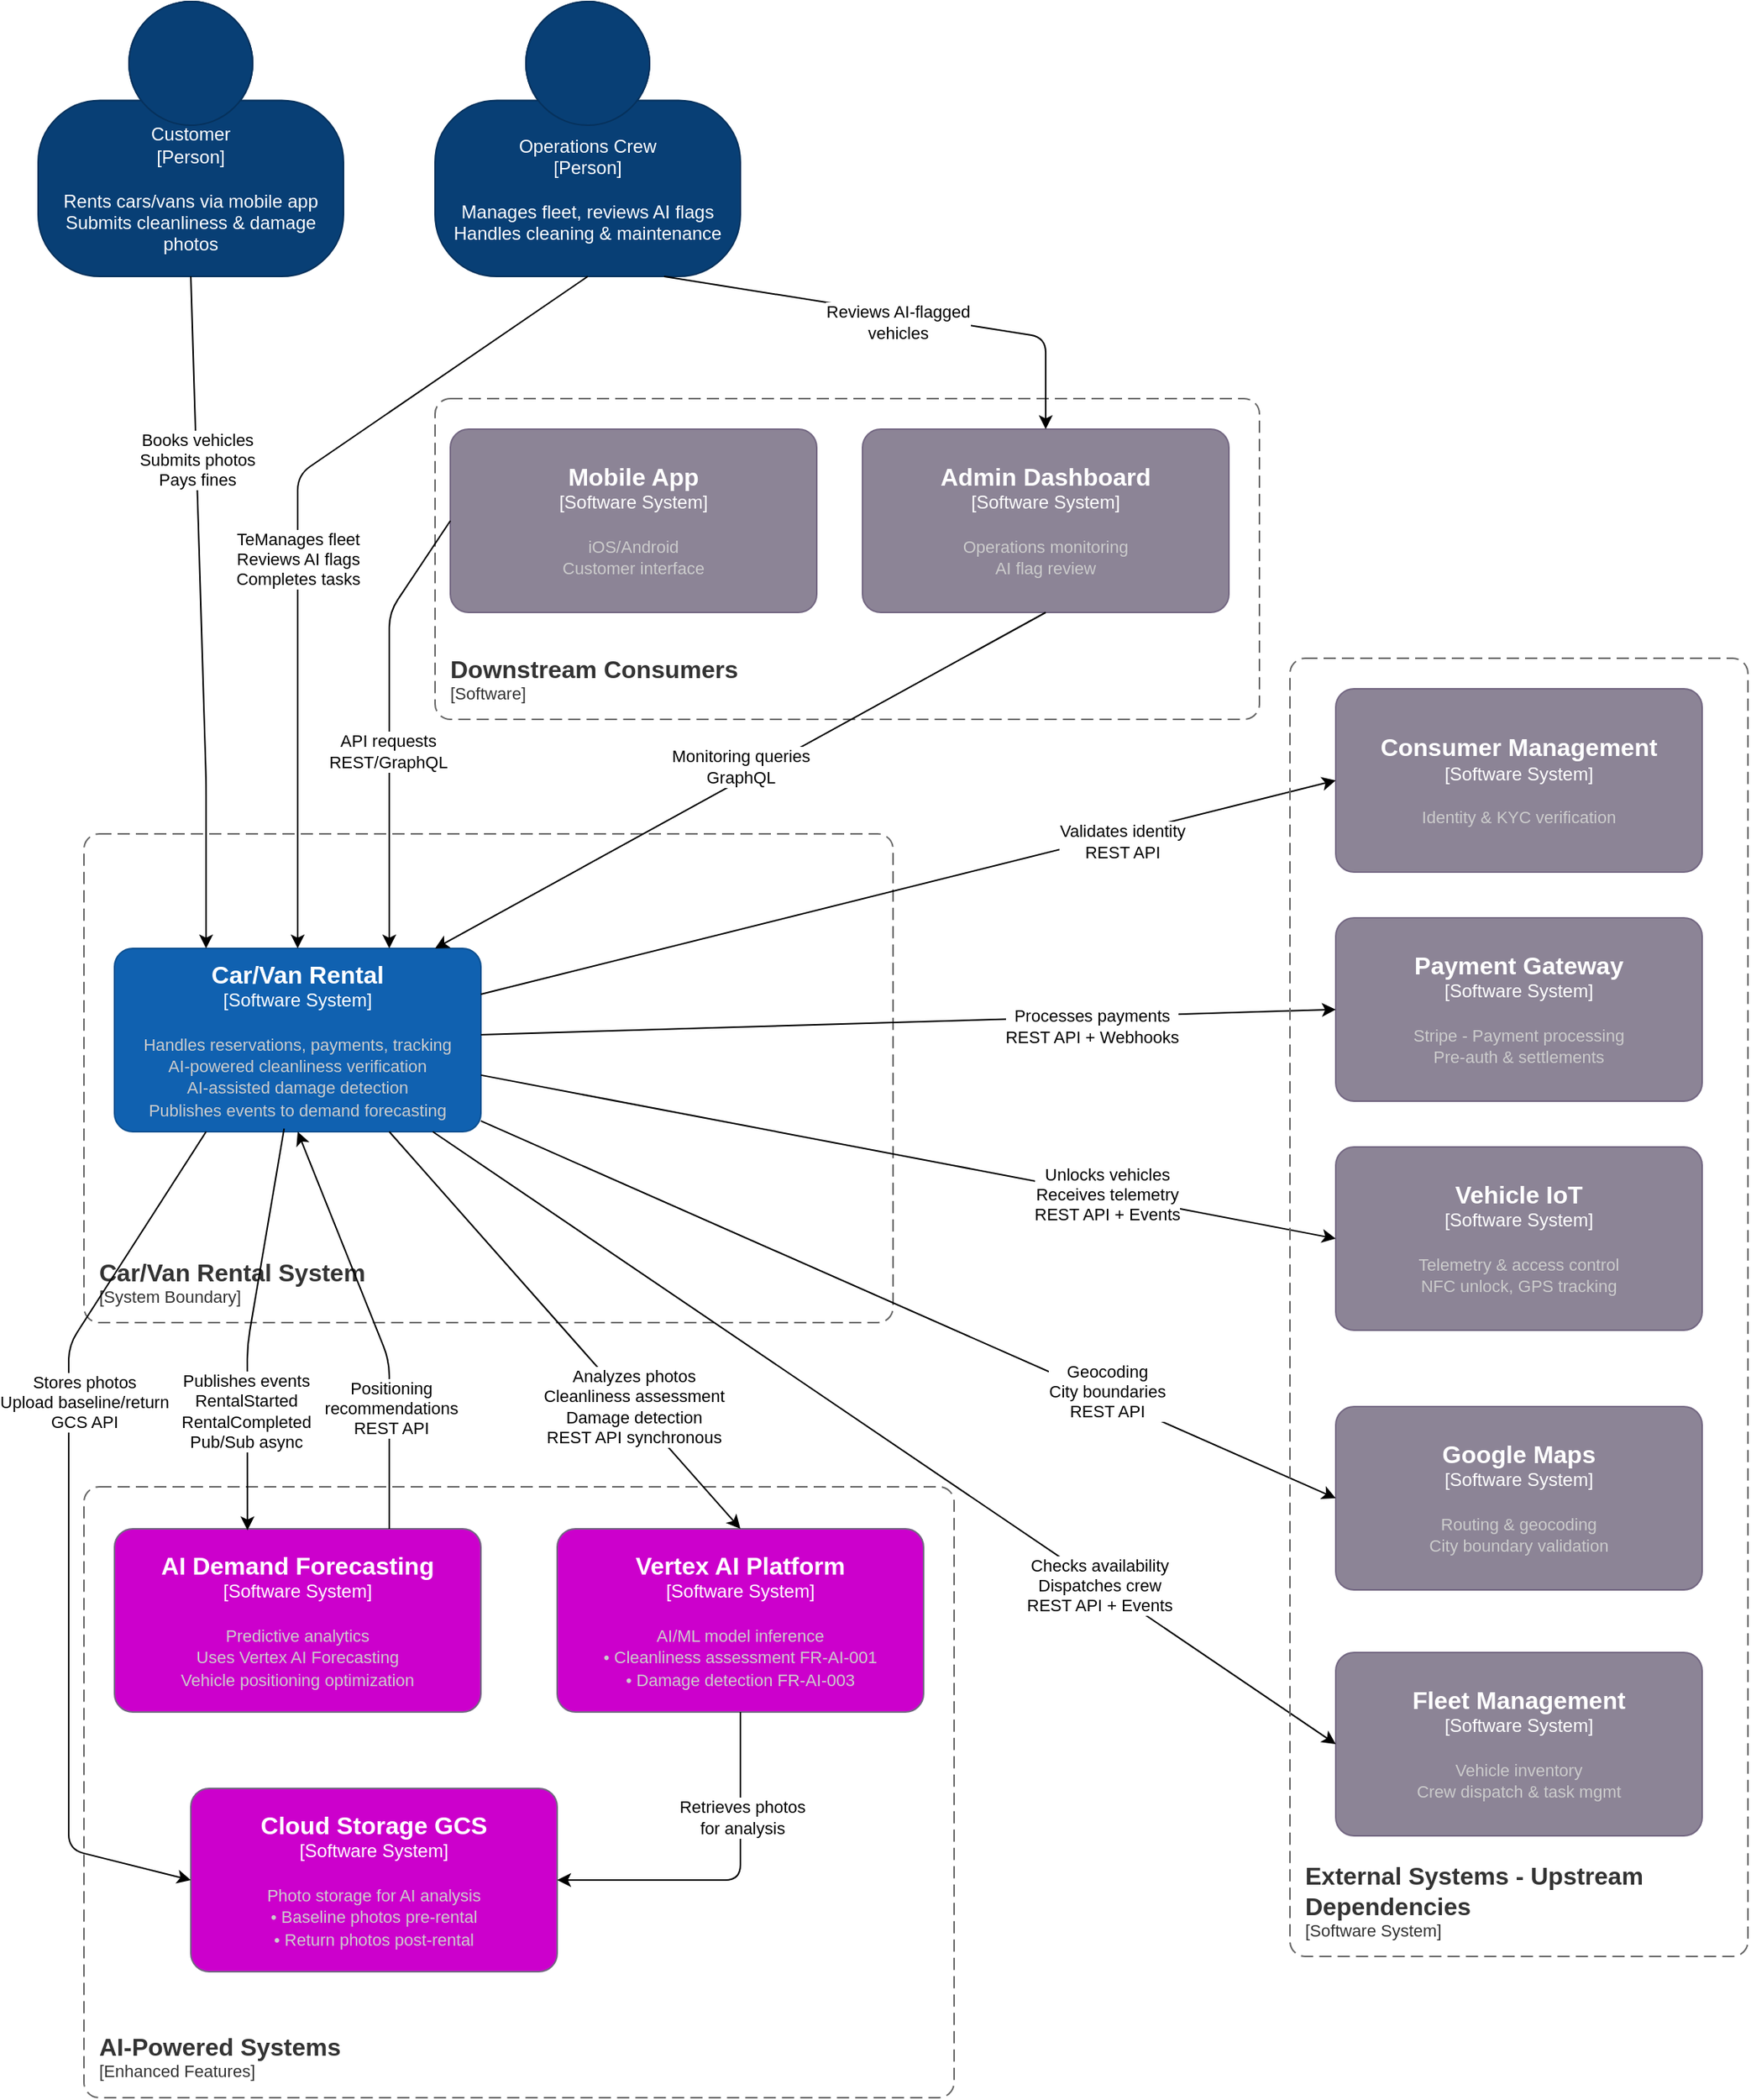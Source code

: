 <mxfile pages="4">
    <diagram id="zNMGI6wU0Mi8Qe2H5Q59" name="C4 Context">
        <mxGraphModel dx="3587" dy="1448" grid="1" gridSize="10" guides="1" tooltips="1" connect="1" arrows="1" fold="1" page="1" pageScale="1" pageWidth="1169" pageHeight="827" background="none" math="0" shadow="0">
            <root>
                <mxCell id="0"/>
                <mxCell id="1" parent="0"/>
                <object placeholders="1" c4Name="Customer" c4Type="Person" c4Description="Rents cars/vans via mobile app&lt;br/&gt;Submits cleanliness &amp; damage photos" label="%c4Name%&#xa;[%c4Type%]&#xa;&#xa;%c4Description%" id="2">
                    <mxCell style="html=1;dashed=0;whiteSpace=wrap;fillColor=#083F75;strokeColor=#06315C;shape=mxgraph.c4.person2;align=center;metaEdit=1;points=[[0.5,0,0],[1,0.5,0],[1,0.75,0],[0.75,1,0],[0.5,1,0],[0.25,1,0],[0,0.75,0],[0,0.5,0]];resizable=0;fontColor=#FFFFFF;" parent="1" vertex="1">
                        <mxGeometry x="30" y="20" width="200" height="180" as="geometry"/>
                    </mxCell>
                </object>
                <object placeholders="1" c4Name="Operations Crew" c4Type="Person" c4Description="Manages fleet, reviews AI flags&lt;br/&gt;Handles cleaning &amp; maintenance" label="%c4Name%&#xa;[%c4Type%]&#xa;&#xa;%c4Description%" id="4">
                    <mxCell style="html=1;dashed=0;whiteSpace=wrap;fillColor=#083F75;strokeColor=#06315C;shape=mxgraph.c4.person2;align=center;metaEdit=1;points=[[0.5,0,0],[1,0.5,0],[1,0.75,0],[0.75,1,0],[0.5,1,0],[0.25,1,0],[0,0.75,0],[0,0.5,0]];resizable=0;fontColor=#FFFFFF;" parent="1" vertex="1">
                        <mxGeometry x="290" y="20" width="200" height="180" as="geometry"/>
                    </mxCell>
                </object>
                <object placeholders="1" c4Name="Consumer Management" c4Type="Software System" c4Description="Identity &amp; KYC verification" label="&lt;font style=&quot;font-size: 16px&quot;&gt;&lt;b&gt;%c4Name%&lt;/b&gt;&lt;/font&gt;&lt;div&gt;[%c4Type%]&lt;/div&gt;&lt;br&gt;&lt;div&gt;&lt;font style=&quot;font-size: 11px&quot;&gt;&lt;font color=&quot;#cccccc&quot;&gt;%c4Description%&lt;/font&gt;&lt;/div&gt;" id="5">
                    <mxCell style="rounded=1;whiteSpace=wrap;html=1;labelBackgroundColor=none;fillColor=#8C8496;fontColor=#ffffff;align=center;arcSize=10;strokeColor=#736782;metaEdit=1;resizable=0;points=[[0.25,0,0],[0.5,0,0],[0.75,0,0],[1,0.25,0],[1,0.5,0],[1,0.75,0],[0.75,1,0],[0.5,1,0],[0.25,1,0],[0,0.75,0],[0,0.5,0],[0,0.25,0]];" parent="1" vertex="1">
                        <mxGeometry x="880" y="470" width="240" height="120" as="geometry"/>
                    </mxCell>
                </object>
                <object placeholders="1" c4Name="Payment Gateway" c4Type="Software System" c4Description="Stripe - Payment processing&lt;br/&gt;Pre-auth &amp; settlements" label="&lt;font style=&quot;font-size: 16px&quot;&gt;&lt;b&gt;%c4Name%&lt;/b&gt;&lt;/font&gt;&lt;div&gt;[%c4Type%]&lt;/div&gt;&lt;br&gt;&lt;div&gt;&lt;font style=&quot;font-size: 11px&quot;&gt;&lt;font color=&quot;#cccccc&quot;&gt;%c4Description%&lt;/font&gt;&lt;/div&gt;" id="6">
                    <mxCell style="rounded=1;whiteSpace=wrap;html=1;labelBackgroundColor=none;fillColor=#8C8496;fontColor=#ffffff;align=center;arcSize=10;strokeColor=#736782;metaEdit=1;resizable=0;points=[[0.25,0,0],[0.5,0,0],[0.75,0,0],[1,0.25,0],[1,0.5,0],[1,0.75,0],[0.75,1,0],[0.5,1,0],[0.25,1,0],[0,0.75,0],[0,0.5,0],[0,0.25,0]];" parent="1" vertex="1">
                        <mxGeometry x="880" y="620" width="240" height="120" as="geometry"/>
                    </mxCell>
                </object>
                <object placeholders="1" c4Name="Fleet Management" c4Type="Software System" c4Description="Vehicle inventory&lt;br/&gt;Crew dispatch &amp; task mgmt" label="&lt;font style=&quot;font-size: 16px&quot;&gt;&lt;b&gt;%c4Name%&lt;/b&gt;&lt;/font&gt;&lt;div&gt;[%c4Type%]&lt;/div&gt;&lt;br&gt;&lt;div&gt;&lt;font style=&quot;font-size: 11px&quot;&gt;&lt;font color=&quot;#cccccc&quot;&gt;%c4Description%&lt;/font&gt;&lt;/div&gt;" id="7">
                    <mxCell style="rounded=1;whiteSpace=wrap;html=1;labelBackgroundColor=none;fillColor=#8C8496;fontColor=#ffffff;align=center;arcSize=10;strokeColor=#736782;metaEdit=1;resizable=0;points=[[0.25,0,0],[0.5,0,0],[0.75,0,0],[1,0.25,0],[1,0.5,0],[1,0.75,0],[0.75,1,0],[0.5,1,0],[0.25,1,0],[0,0.75,0],[0,0.5,0],[0,0.25,0]];" parent="1" vertex="1">
                        <mxGeometry x="880" y="1101" width="240" height="120" as="geometry"/>
                    </mxCell>
                </object>
                <object placeholders="1" c4Name="Car/Van Rental System" c4Type="SystemScopeBoundary" c4Application="System Boundary" label="&lt;font style=&quot;font-size: 16px&quot;&gt;&lt;b&gt;&lt;div style=&quot;text-align: left&quot;&gt;%c4Name%&lt;/div&gt;&lt;/b&gt;&lt;/font&gt;&lt;div style=&quot;text-align: left&quot;&gt;[%c4Application%]&lt;/div&gt;" id="9">
                    <mxCell style="rounded=1;fontSize=11;whiteSpace=wrap;html=1;dashed=1;arcSize=20;fillColor=none;strokeColor=#666666;fontColor=#333333;labelBackgroundColor=none;align=left;verticalAlign=bottom;labelBorderColor=none;spacingTop=0;spacing=10;dashPattern=8 4;metaEdit=1;rotatable=0;perimeter=rectanglePerimeter;noLabel=0;labelPadding=0;allowArrows=0;connectable=0;expand=0;recursiveResize=0;editable=1;pointerEvents=0;absoluteArcSize=1;points=[[0.25,0,0],[0.5,0,0],[0.75,0,0],[1,0.25,0],[1,0.5,0],[1,0.75,0],[0.75,1,0],[0.5,1,0],[0.25,1,0],[0,0.75,0],[0,0.5,0],[0,0.25,0]];" parent="1" vertex="1">
                        <mxGeometry x="60" y="565" width="530" height="320" as="geometry"/>
                    </mxCell>
                </object>
                <object placeholders="1" c4Name="Car/Van Rental" c4Type="Software System" c4Description="Handles reservations, payments, tracking&lt;br/&gt;AI-powered cleanliness verification&lt;br/&gt;AI-assisted damage detection&lt;br/&gt;Publishes events to demand forecasting" label="&lt;font style=&quot;font-size: 16px&quot;&gt;&lt;b&gt;%c4Name%&lt;/b&gt;&lt;/font&gt;&lt;div&gt;[%c4Type%]&lt;/div&gt;&lt;br&gt;&lt;div&gt;&lt;font style=&quot;font-size: 11px&quot;&gt;&lt;font color=&quot;#cccccc&quot;&gt;%c4Description%&lt;/font&gt;&lt;/div&gt;" id="8">
                    <mxCell style="rounded=1;whiteSpace=wrap;html=1;labelBackgroundColor=none;fillColor=#1061B0;fontColor=#ffffff;align=center;arcSize=10;strokeColor=#0D5091;metaEdit=1;resizable=0;points=[[0.25,0,0],[0.5,0,0],[0.75,0,0],[1,0.25,0],[1,0.5,0],[1,0.75,0],[0.75,1,0],[0.5,1,0],[0.25,1,0],[0,0.75,0],[0,0.5,0],[0,0.25,0]];" parent="1" vertex="1">
                        <mxGeometry x="80" y="640" width="240" height="120" as="geometry"/>
                    </mxCell>
                </object>
                <object placeholders="1" c4Name="Vehicle IoT" c4Type="Software System" c4Description="Telemetry &amp; access control&lt;br/&gt;NFC unlock, GPS tracking" label="&lt;font style=&quot;font-size: 16px&quot;&gt;&lt;b&gt;%c4Name%&lt;/b&gt;&lt;/font&gt;&lt;div&gt;[%c4Type%]&lt;/div&gt;&lt;br&gt;&lt;div&gt;&lt;font style=&quot;font-size: 11px&quot;&gt;&lt;font color=&quot;#cccccc&quot;&gt;%c4Description%&lt;/font&gt;&lt;/div&gt;" id="12">
                    <mxCell style="rounded=1;whiteSpace=wrap;html=1;labelBackgroundColor=none;fillColor=#8C8496;fontColor=#ffffff;align=center;arcSize=10;strokeColor=#736782;metaEdit=1;resizable=0;points=[[0.25,0,0],[0.5,0,0],[0.75,0,0],[1,0.25,0],[1,0.5,0],[1,0.75,0],[0.75,1,0],[0.5,1,0],[0.25,1,0],[0,0.75,0],[0,0.5,0],[0,0.25,0]];" parent="1" vertex="1">
                        <mxGeometry x="880" y="770" width="240" height="120" as="geometry"/>
                    </mxCell>
                </object>
                <object placeholders="1" c4Name="Google Maps" c4Type="Software System" c4Description="Routing &amp; geocoding&lt;br/&gt;City boundary validation" label="&lt;font style=&quot;font-size: 16px&quot;&gt;&lt;b&gt;%c4Name%&lt;/b&gt;&lt;/font&gt;&lt;div&gt;[%c4Type%]&lt;/div&gt;&lt;br&gt;&lt;div&gt;&lt;font style=&quot;font-size: 11px&quot;&gt;&lt;font color=&quot;#cccccc&quot;&gt;%c4Description%&lt;/font&gt;&lt;/div&gt;" id="14">
                    <mxCell style="rounded=1;whiteSpace=wrap;html=1;labelBackgroundColor=none;fillColor=#8C8496;fontColor=#ffffff;align=center;arcSize=10;strokeColor=#736782;metaEdit=1;resizable=0;points=[[0.25,0,0],[0.5,0,0],[0.75,0,0],[1,0.25,0],[1,0.5,0],[1,0.75,0],[0.75,1,0],[0.5,1,0],[0.25,1,0],[0,0.75,0],[0,0.5,0],[0,0.25,0]];" parent="1" vertex="1">
                        <mxGeometry x="880" y="940" width="240" height="120" as="geometry"/>
                    </mxCell>
                </object>
                <mxCell id="16" style="edgeStyle=none;html=1;entryX=0;entryY=0.5;entryDx=0;entryDy=0;entryPerimeter=0;" parent="1" source="8" target="14" edge="1">
                    <mxGeometry relative="1" as="geometry">
                        <mxPoint x="480" y="870" as="targetPoint"/>
                    </mxGeometry>
                </mxCell>
                <mxCell id="BP87egTA8m-meCzdhMmF-54" value="Geocoding&lt;div&gt;City boundaries&lt;div&gt;REST API&lt;/div&gt;&lt;/div&gt;" style="edgeLabel;html=1;align=center;verticalAlign=middle;resizable=0;points=[];" parent="16" vertex="1" connectable="0">
                    <mxGeometry x="0.26" relative="1" as="geometry">
                        <mxPoint x="57" y="21" as="offset"/>
                    </mxGeometry>
                </mxCell>
                <mxCell id="17" style="edgeStyle=none;html=1;entryX=0;entryY=0.5;entryDx=0;entryDy=0;entryPerimeter=0;" parent="1" source="8" target="12" edge="1">
                    <mxGeometry relative="1" as="geometry"/>
                </mxCell>
                <mxCell id="BP87egTA8m-meCzdhMmF-53" value="Unlocks vehicles&lt;div&gt;Receives telemetry&lt;div&gt;REST API + Events&lt;/div&gt;&lt;/div&gt;" style="edgeLabel;html=1;align=center;verticalAlign=middle;resizable=0;points=[];" parent="17" vertex="1" connectable="0">
                    <mxGeometry x="0.204" y="-1" relative="1" as="geometry">
                        <mxPoint x="73" y="12" as="offset"/>
                    </mxGeometry>
                </mxCell>
                <mxCell id="18" style="edgeStyle=none;html=1;entryX=0;entryY=0.5;entryDx=0;entryDy=0;entryPerimeter=0;" parent="1" source="8" target="7" edge="1">
                    <mxGeometry relative="1" as="geometry">
                        <mxPoint x="260" y="870" as="targetPoint"/>
                    </mxGeometry>
                </mxCell>
                <mxCell id="BP87egTA8m-meCzdhMmF-55" value="Checks availability&lt;div&gt;Dispatches crew&lt;div&gt;REST API + Events&lt;/div&gt;&lt;/div&gt;" style="edgeLabel;html=1;align=center;verticalAlign=middle;resizable=0;points=[];" parent="18" vertex="1" connectable="0">
                    <mxGeometry x="0.478" y="-1" relative="1" as="geometry">
                        <mxPoint as="offset"/>
                    </mxGeometry>
                </mxCell>
                <mxCell id="19" style="edgeStyle=none;html=1;entryX=0.5;entryY=0;entryDx=0;entryDy=0;entryPerimeter=0;exitX=0.5;exitY=1;exitDx=0;exitDy=0;exitPerimeter=0;" parent="1" source="4" target="8" edge="1">
                    <mxGeometry relative="1" as="geometry">
                        <Array as="points">
                            <mxPoint x="200" y="330"/>
                        </Array>
                    </mxGeometry>
                </mxCell>
                <mxCell id="26" value="TeManages fleet&lt;div&gt;Reviews AI flags&lt;div&gt;Completes tasks&lt;/div&gt;&lt;/div&gt;" style="edgeLabel;html=1;align=center;verticalAlign=middle;resizable=0;points=[];" parent="19" vertex="1" connectable="0">
                    <mxGeometry x="-0.396" y="-1" relative="1" as="geometry">
                        <mxPoint x="-55" y="94" as="offset"/>
                    </mxGeometry>
                </mxCell>
                <mxCell id="20" style="edgeStyle=none;html=1;exitX=0.5;exitY=1;exitDx=0;exitDy=0;exitPerimeter=0;entryX=0.25;entryY=0;entryDx=0;entryDy=0;entryPerimeter=0;" parent="1" source="2" target="8" edge="1">
                    <mxGeometry relative="1" as="geometry">
                        <mxPoint x="200" y="370" as="targetPoint"/>
                        <Array as="points">
                            <mxPoint x="140" y="530"/>
                        </Array>
                    </mxGeometry>
                </mxCell>
                <mxCell id="25" value="Books vehicles&lt;div&gt;Submits photos&lt;/div&gt;&lt;div&gt;Pays fines&lt;/div&gt;" style="edgeLabel;html=1;align=center;verticalAlign=middle;resizable=0;points=[];" parent="20" vertex="1" connectable="0">
                    <mxGeometry x="-0.483" relative="1" as="geometry">
                        <mxPoint y="6" as="offset"/>
                    </mxGeometry>
                </mxCell>
                <mxCell id="21" style="edgeStyle=none;html=1;entryX=0;entryY=0.5;entryDx=0;entryDy=0;entryPerimeter=0;" parent="1" source="8" target="5" edge="1">
                    <mxGeometry relative="1" as="geometry"/>
                </mxCell>
                <mxCell id="BP87egTA8m-meCzdhMmF-51" value="Validates identity&lt;div&gt;REST API&lt;/div&gt;" style="edgeLabel;html=1;align=center;verticalAlign=middle;resizable=0;points=[];" parent="21" vertex="1" connectable="0">
                    <mxGeometry x="0.312" relative="1" as="geometry">
                        <mxPoint x="53" y="-8" as="offset"/>
                    </mxGeometry>
                </mxCell>
                <object placeholders="1" c4Name="Downstream Consumers" c4Type="SystemScopeBoundary" c4Application="Software" label="&lt;font style=&quot;font-size: 16px&quot;&gt;&lt;b&gt;&lt;div style=&quot;text-align: left&quot;&gt;%c4Name%&lt;/div&gt;&lt;/b&gt;&lt;/font&gt;&lt;div style=&quot;text-align: left&quot;&gt;[%c4Application%]&lt;/div&gt;" id="27">
                    <mxCell style="rounded=1;fontSize=11;whiteSpace=wrap;html=1;dashed=1;arcSize=20;fillColor=none;strokeColor=#666666;fontColor=#333333;labelBackgroundColor=none;align=left;verticalAlign=bottom;labelBorderColor=none;spacingTop=0;spacing=10;dashPattern=8 4;metaEdit=1;rotatable=0;perimeter=rectanglePerimeter;noLabel=0;labelPadding=0;allowArrows=0;connectable=0;expand=0;recursiveResize=0;editable=1;pointerEvents=0;absoluteArcSize=1;points=[[0.25,0,0],[0.5,0,0],[0.75,0,0],[1,0.25,0],[1,0.5,0],[1,0.75,0],[0.75,1,0],[0.5,1,0],[0.25,1,0],[0,0.75,0],[0,0.5,0],[0,0.25,0]];" parent="1" vertex="1">
                        <mxGeometry x="290" y="280" width="540" height="210" as="geometry"/>
                    </mxCell>
                </object>
                <mxCell id="22" style="edgeStyle=none;html=1;entryX=0;entryY=0.5;entryDx=0;entryDy=0;entryPerimeter=0;" parent="1" source="8" target="6" edge="1">
                    <mxGeometry relative="1" as="geometry"/>
                </mxCell>
                <mxCell id="BP87egTA8m-meCzdhMmF-52" value="Processes payments&lt;div&gt;REST API + Webhooks&lt;/div&gt;" style="edgeLabel;html=1;align=center;verticalAlign=middle;resizable=0;points=[];" parent="22" vertex="1" connectable="0">
                    <mxGeometry x="0.232" y="1" relative="1" as="geometry">
                        <mxPoint x="55" y="5" as="offset"/>
                    </mxGeometry>
                </mxCell>
                <object placeholders="1" c4Name="Mobile App" c4Type="Software System" c4Description="iOS/Android&lt;br/&gt;Customer interface" label="&lt;font style=&quot;font-size: 16px&quot;&gt;&lt;b&gt;%c4Name%&lt;/b&gt;&lt;/font&gt;&lt;div&gt;[%c4Type%]&lt;/div&gt;&lt;br&gt;&lt;div&gt;&lt;font style=&quot;font-size: 11px&quot;&gt;&lt;font color=&quot;#cccccc&quot;&gt;%c4Description%&lt;/font&gt;&lt;/div&gt;" id="28">
                    <mxCell style="rounded=1;whiteSpace=wrap;html=1;labelBackgroundColor=none;fillColor=#8C8496;fontColor=#ffffff;align=center;arcSize=10;strokeColor=#736782;metaEdit=1;resizable=0;points=[[0.25,0,0],[0.5,0,0],[0.75,0,0],[1,0.25,0],[1,0.5,0],[1,0.75,0],[0.75,1,0],[0.5,1,0],[0.25,1,0],[0,0.75,0],[0,0.5,0],[0,0.25,0]];" parent="1" vertex="1">
                        <mxGeometry x="300" y="300" width="240" height="120" as="geometry"/>
                    </mxCell>
                </object>
                <object placeholders="1" c4Name="Admin Dashboard" c4Type="Software System" c4Description="Operations monitoring&lt;br/&gt;AI flag review" label="&lt;font style=&quot;font-size: 16px&quot;&gt;&lt;b&gt;%c4Name%&lt;/b&gt;&lt;/font&gt;&lt;div&gt;[%c4Type%]&lt;/div&gt;&lt;br&gt;&lt;div&gt;&lt;font style=&quot;font-size: 11px&quot;&gt;&lt;font color=&quot;#cccccc&quot;&gt;%c4Description%&lt;/font&gt;&lt;/div&gt;" id="29">
                    <mxCell style="rounded=1;whiteSpace=wrap;html=1;labelBackgroundColor=none;fillColor=#8C8496;fontColor=#ffffff;align=center;arcSize=10;strokeColor=#736782;metaEdit=1;resizable=0;points=[[0.25,0,0],[0.5,0,0],[0.75,0,0],[1,0.25,0],[1,0.5,0],[1,0.75,0],[0.75,1,0],[0.5,1,0],[0.25,1,0],[0,0.75,0],[0,0.5,0],[0,0.25,0]];" parent="1" vertex="1">
                        <mxGeometry x="570" y="300" width="240" height="120" as="geometry"/>
                    </mxCell>
                </object>
                <mxCell id="31" style="edgeStyle=none;html=1;entryX=0.5;entryY=0;entryDx=0;entryDy=0;entryPerimeter=0;exitX=0.75;exitY=1;exitDx=0;exitDy=0;exitPerimeter=0;" parent="1" source="4" target="29" edge="1">
                    <mxGeometry relative="1" as="geometry">
                        <mxPoint x="550" y="147.632" as="sourcePoint"/>
                        <mxPoint x="830" y="309" as="targetPoint"/>
                        <Array as="points">
                            <mxPoint x="690" y="240"/>
                        </Array>
                    </mxGeometry>
                </mxCell>
                <mxCell id="32" value="Reviews AI-flagged&lt;div&gt;vehicles&lt;/div&gt;" style="edgeLabel;html=1;align=center;verticalAlign=middle;resizable=0;points=[];" parent="31" vertex="1" connectable="0">
                    <mxGeometry x="-0.245" y="-1" relative="1" as="geometry">
                        <mxPoint x="36" y="10" as="offset"/>
                    </mxGeometry>
                </mxCell>
                <mxCell id="33" style="edgeStyle=none;html=1;entryX=0.75;entryY=0;entryDx=0;entryDy=0;entryPerimeter=0;exitX=0;exitY=0.5;exitDx=0;exitDy=0;exitPerimeter=0;" parent="1" source="28" target="8" edge="1">
                    <mxGeometry relative="1" as="geometry">
                        <Array as="points">
                            <mxPoint x="260" y="420"/>
                            <mxPoint x="260" y="590"/>
                        </Array>
                    </mxGeometry>
                </mxCell>
                <mxCell id="34" value="API requests&lt;div&gt;REST/GraphQL&lt;/div&gt;" style="edgeLabel;html=1;align=center;verticalAlign=middle;resizable=0;points=[];" parent="33" vertex="1" connectable="0">
                    <mxGeometry x="-0.008" y="-1" relative="1" as="geometry">
                        <mxPoint y="18" as="offset"/>
                    </mxGeometry>
                </mxCell>
                <mxCell id="35" style="edgeStyle=none;html=1;exitX=0.5;exitY=1;exitDx=0;exitDy=0;exitPerimeter=0;entryX=0.875;entryY=0;entryDx=0;entryDy=0;entryPerimeter=0;" parent="1" source="29" target="8" edge="1">
                    <mxGeometry relative="1" as="geometry"/>
                </mxCell>
                <mxCell id="36" value="Monitoring queries&lt;div&gt;GraphQL&lt;/div&gt;" style="edgeLabel;html=1;align=center;verticalAlign=middle;resizable=0;points=[];" parent="35" vertex="1" connectable="0">
                    <mxGeometry x="-0.175" y="-4" relative="1" as="geometry">
                        <mxPoint x="-33" y="13" as="offset"/>
                    </mxGeometry>
                </mxCell>
                <object placeholders="1" c4Name="AI-Powered Systems" c4Type="SystemScopeBoundary" c4Application="Enhanced Features" label="&lt;font style=&quot;font-size: 16px&quot;&gt;&lt;b&gt;&lt;div style=&quot;text-align: left&quot;&gt;%c4Name%&lt;/div&gt;&lt;/b&gt;&lt;/font&gt;&lt;div style=&quot;text-align: left&quot;&gt;[%c4Application%]&lt;/div&gt;" id="37">
                    <mxCell style="rounded=1;fontSize=11;whiteSpace=wrap;html=1;dashed=1;arcSize=20;fillColor=none;strokeColor=#666666;fontColor=#333333;labelBackgroundColor=none;align=left;verticalAlign=bottom;labelBorderColor=none;spacingTop=0;spacing=10;dashPattern=8 4;metaEdit=1;rotatable=0;perimeter=rectanglePerimeter;noLabel=0;labelPadding=0;allowArrows=0;connectable=0;expand=0;recursiveResize=0;editable=1;pointerEvents=0;absoluteArcSize=1;points=[[0.25,0,0],[0.5,0,0],[0.75,0,0],[1,0.25,0],[1,0.5,0],[1,0.75,0],[0.75,1,0],[0.5,1,0],[0.25,1,0],[0,0.75,0],[0,0.5,0],[0,0.25,0]];" parent="1" vertex="1">
                        <mxGeometry x="60" y="992.46" width="570" height="400" as="geometry"/>
                    </mxCell>
                </object>
                <object placeholders="1" c4Name="Vertex AI Platform" c4Type="Software System" c4Description="AI/ML model inference&lt;br/&gt;• Cleanliness assessment FR-AI-001&lt;br/&gt;• Damage detection FR-AI-003&#xa;" label="&lt;font style=&quot;font-size: 16px&quot;&gt;&lt;b&gt;%c4Name%&lt;/b&gt;&lt;/font&gt;&lt;div&gt;[%c4Type%]&lt;/div&gt;&lt;br&gt;&lt;div&gt;&lt;font style=&quot;font-size: 11px&quot;&gt;&lt;font color=&quot;#cccccc&quot;&gt;%c4Description%&lt;/font&gt;&lt;/div&gt;" id="38">
                    <mxCell style="rounded=1;whiteSpace=wrap;html=1;labelBackgroundColor=none;fillColor=#CC00CC;fontColor=#ffffff;align=center;arcSize=10;strokeColor=#736782;metaEdit=1;resizable=0;points=[[0.25,0,0],[0.5,0,0],[0.75,0,0],[1,0.25,0],[1,0.5,0],[1,0.75,0],[0.75,1,0],[0.5,1,0],[0.25,1,0],[0,0.75,0],[0,0.5,0],[0,0.25,0]];" parent="1" vertex="1">
                        <mxGeometry x="370" y="1020" width="240" height="120" as="geometry"/>
                    </mxCell>
                </object>
                <object placeholders="1" c4Name="Cloud Storage GCS" c4Type="Software System" c4Description="Photo storage for AI analysis&lt;br/&gt;• Baseline photos pre-rental&lt;br/&gt;• Return photos post-rental" label="&lt;font style=&quot;font-size: 16px&quot;&gt;&lt;b&gt;%c4Name%&lt;/b&gt;&lt;/font&gt;&lt;div&gt;[%c4Type%]&lt;/div&gt;&lt;br&gt;&lt;div&gt;&lt;font style=&quot;font-size: 11px&quot;&gt;&lt;font color=&quot;#cccccc&quot;&gt;%c4Description%&lt;/font&gt;&lt;/div&gt;" id="39">
                    <mxCell style="rounded=1;whiteSpace=wrap;html=1;labelBackgroundColor=none;fillColor=#CC00CC;fontColor=#ffffff;align=center;arcSize=10;strokeColor=#736782;metaEdit=1;resizable=0;points=[[0.25,0,0],[0.5,0,0],[0.75,0,0],[1,0.25,0],[1,0.5,0],[1,0.75,0],[0.75,1,0],[0.5,1,0],[0.25,1,0],[0,0.75,0],[0,0.5,0],[0,0.25,0]];" parent="1" vertex="1">
                        <mxGeometry x="130" y="1190" width="240" height="120" as="geometry"/>
                    </mxCell>
                </object>
                <object placeholders="1" c4Name="AI Demand Forecasting" c4Type="Software System" c4Description="Predictive analytics&lt;br/&gt;Uses Vertex AI Forecasting&lt;br/&gt;Vehicle positioning optimization" label="&lt;font style=&quot;font-size: 16px&quot;&gt;&lt;b&gt;%c4Name%&lt;/b&gt;&lt;/font&gt;&lt;div&gt;[%c4Type%]&lt;/div&gt;&lt;br&gt;&lt;div&gt;&lt;font style=&quot;font-size: 11px&quot;&gt;&lt;font color=&quot;#cccccc&quot;&gt;%c4Description%&lt;/font&gt;&lt;/div&gt;" id="40">
                    <mxCell style="rounded=1;whiteSpace=wrap;html=1;labelBackgroundColor=none;fillColor=#CC00CC;fontColor=#ffffff;align=center;arcSize=10;strokeColor=#736782;metaEdit=1;resizable=0;points=[[0.25,0,0],[0.5,0,0],[0.75,0,0],[1,0.25,0],[1,0.5,0],[1,0.75,0],[0.75,1,0],[0.5,1,0],[0.25,1,0],[0,0.75,0],[0,0.5,0],[0,0.25,0]];" parent="1" vertex="1">
                        <mxGeometry x="80" y="1020" width="240" height="120" as="geometry"/>
                    </mxCell>
                </object>
                <mxCell id="41" style="edgeStyle=none;html=1;entryX=1;entryY=0.5;entryDx=0;entryDy=0;entryPerimeter=0;exitX=0.5;exitY=1;exitDx=0;exitDy=0;exitPerimeter=0;" parent="1" source="38" target="39" edge="1">
                    <mxGeometry relative="1" as="geometry">
                        <mxPoint x="700" y="1232.46" as="sourcePoint"/>
                        <Array as="points">
                            <mxPoint x="490" y="1250"/>
                        </Array>
                    </mxGeometry>
                </mxCell>
                <mxCell id="42" value="Retrieves photos&lt;div&gt;for analysis&lt;/div&gt;" style="edgeLabel;html=1;align=center;verticalAlign=middle;resizable=0;points=[];" parent="41" vertex="1" connectable="0">
                    <mxGeometry x="-0.406" y="1" relative="1" as="geometry">
                        <mxPoint as="offset"/>
                    </mxGeometry>
                </mxCell>
                <mxCell id="43" style="edgeStyle=none;html=1;exitX=0.25;exitY=1;exitDx=0;exitDy=0;exitPerimeter=0;entryX=0;entryY=0.5;entryDx=0;entryDy=0;entryPerimeter=0;" parent="1" source="8" target="39" edge="1">
                    <mxGeometry relative="1" as="geometry">
                        <Array as="points">
                            <mxPoint x="50" y="900"/>
                            <mxPoint x="50" y="1230"/>
                        </Array>
                    </mxGeometry>
                </mxCell>
                <mxCell id="44" value="Stores photos&lt;div&gt;Upload baseline/return&lt;div&gt;GCS API&lt;/div&gt;&lt;/div&gt;" style="edgeLabel;html=1;align=center;verticalAlign=middle;resizable=0;points=[];" parent="43" vertex="1" connectable="0">
                    <mxGeometry x="-0.18" y="-1" relative="1" as="geometry">
                        <mxPoint x="11" y="-34" as="offset"/>
                    </mxGeometry>
                </mxCell>
                <mxCell id="45" style="edgeStyle=none;html=1;exitX=0.463;exitY=0.983;exitDx=0;exitDy=0;exitPerimeter=0;entryX=0.363;entryY=0.008;entryDx=0;entryDy=0;entryPerimeter=0;" parent="1" source="8" target="40" edge="1">
                    <mxGeometry relative="1" as="geometry">
                        <mxPoint x="235" y="800" as="sourcePoint"/>
                        <mxPoint x="85" y="1075" as="targetPoint"/>
                        <Array as="points">
                            <mxPoint x="167" y="900"/>
                        </Array>
                    </mxGeometry>
                </mxCell>
                <mxCell id="46" value="Publishes events&lt;div&gt;RentalStarted&lt;div&gt;RentalCompleted&lt;div&gt;Pub/Sub async&lt;/div&gt;&lt;/div&gt;&lt;/div&gt;" style="edgeLabel;html=1;align=center;verticalAlign=middle;resizable=0;points=[];" parent="45" vertex="1" connectable="0">
                    <mxGeometry x="0.183" y="1" relative="1" as="geometry">
                        <mxPoint x="-2" y="30" as="offset"/>
                    </mxGeometry>
                </mxCell>
                <mxCell id="47" style="edgeStyle=none;html=1;entryX=0.5;entryY=1;entryDx=0;entryDy=0;entryPerimeter=0;exitX=0.75;exitY=0;exitDx=0;exitDy=0;exitPerimeter=0;" parent="1" source="40" target="8" edge="1">
                    <mxGeometry relative="1" as="geometry">
                        <Array as="points">
                            <mxPoint x="260" y="910"/>
                        </Array>
                    </mxGeometry>
                </mxCell>
                <mxCell id="48" value="Positioning&lt;div&gt;recommendations&lt;div&gt;REST API&lt;/div&gt;&lt;/div&gt;" style="edgeLabel;html=1;align=center;verticalAlign=middle;resizable=0;points=[];" parent="47" vertex="1" connectable="0">
                    <mxGeometry x="-0.305" y="-1" relative="1" as="geometry">
                        <mxPoint y="15" as="offset"/>
                    </mxGeometry>
                </mxCell>
                <mxCell id="49" style="edgeStyle=none;html=1;exitX=0.75;exitY=1;exitDx=0;exitDy=0;exitPerimeter=0;entryX=0.5;entryY=0;entryDx=0;entryDy=0;entryPerimeter=0;" parent="1" source="8" target="38" edge="1">
                    <mxGeometry relative="1" as="geometry"/>
                </mxCell>
                <mxCell id="50" value="Analyzes photos&lt;div&gt;Cleanliness assessment&lt;div&gt;Damage detection&lt;div&gt;REST API synchronous&lt;/div&gt;&lt;/div&gt;&lt;/div&gt;" style="edgeLabel;html=1;align=center;verticalAlign=middle;resizable=0;points=[];" parent="49" vertex="1" connectable="0">
                    <mxGeometry x="0.191" relative="1" as="geometry">
                        <mxPoint x="23" y="25" as="offset"/>
                    </mxGeometry>
                </mxCell>
                <object placeholders="1" c4Name="External Systems - Upstream Dependencies" c4Type="SystemScopeBoundary" c4Application="Software System" label="&lt;font style=&quot;font-size: 16px&quot;&gt;&lt;b&gt;&lt;div style=&quot;text-align: left&quot;&gt;%c4Name%&lt;/div&gt;&lt;/b&gt;&lt;/font&gt;&lt;div style=&quot;text-align: left&quot;&gt;[%c4Application%]&lt;/div&gt;" id="51">
                    <mxCell style="rounded=1;fontSize=11;whiteSpace=wrap;html=1;dashed=1;arcSize=20;fillColor=none;strokeColor=#666666;fontColor=#333333;labelBackgroundColor=none;align=left;verticalAlign=bottom;labelBorderColor=none;spacingTop=0;spacing=10;dashPattern=8 4;metaEdit=1;rotatable=0;perimeter=rectanglePerimeter;noLabel=0;labelPadding=0;allowArrows=0;connectable=0;expand=0;recursiveResize=0;editable=1;pointerEvents=0;absoluteArcSize=1;points=[[0.25,0,0],[0.5,0,0],[0.75,0,0],[1,0.25,0],[1,0.5,0],[1,0.75,0],[0.75,1,0],[0.5,1,0],[0.25,1,0],[0,0.75,0],[0,0.5,0],[0,0.25,0]];" parent="1" vertex="1">
                        <mxGeometry x="850" y="450" width="300" height="850" as="geometry"/>
                    </mxCell>
                </object>
            </root>
        </mxGraphModel>
    </diagram>
    <diagram id="7UhaJ9ljh7ebol46HkWr" name="C4 Container">
        <mxGraphModel dx="3925" dy="2228" grid="1" gridSize="10" guides="1" tooltips="1" connect="1" arrows="1" fold="1" page="1" pageScale="1" pageWidth="827" pageHeight="1169" math="0" shadow="0">
            <root>
                <mxCell id="6M9tTkYtrs8H_QPtwX7E-0"/>
                <mxCell id="6M9tTkYtrs8H_QPtwX7E-1" parent="6M9tTkYtrs8H_QPtwX7E-0"/>
                <object placeholders="1" c4Name="Customer" c4Type="Person" c4Description="Mobile app user" label="%c4Name%&#xa;[%c4Type%]&#xa;&#xa;%c4Description%" id="PNnhsoBqBGfAy-6DZZei-0">
                    <mxCell style="html=1;dashed=0;whiteSpace=wrap;fillColor=#083F75;strokeColor=#06315C;shape=mxgraph.c4.person2;align=center;metaEdit=1;points=[[0.5,0,0],[1,0.5,0],[1,0.75,0],[0.75,1,0],[0.5,1,0],[0.25,1,0],[0,0.75,0],[0,0.5,0]];resizable=0;fontColor=#FFFFFF;" parent="6M9tTkYtrs8H_QPtwX7E-1" vertex="1">
                        <mxGeometry x="400" y="30" width="200" height="180" as="geometry"/>
                    </mxCell>
                </object>
                <object placeholders="1" c4Name="Operations Crew" c4Type="Person" c4Description="Reviews AI flags" label="%c4Name%&#xa;[%c4Type%]&#xa;&#xa;%c4Description%" id="PNnhsoBqBGfAy-6DZZei-2">
                    <mxCell style="html=1;dashed=0;whiteSpace=wrap;fillColor=#083F75;strokeColor=#06315C;shape=mxgraph.c4.person2;align=center;metaEdit=1;points=[[0.5,0,0],[1,0.5,0],[1,0.75,0],[0.75,1,0],[0.5,1,0],[0.25,1,0],[0,0.75,0],[0,0.5,0]];resizable=0;fontColor=#FFFFFF;" parent="6M9tTkYtrs8H_QPtwX7E-1" vertex="1">
                        <mxGeometry x="80" y="30" width="200" height="180" as="geometry"/>
                    </mxCell>
                </object>
                <object placeholders="1" c4Name="Car/Van Rental System" c4Type="SystemScopeBoundary" c4Application="Software System" label="&lt;font style=&quot;font-size: 16px&quot;&gt;&lt;b&gt;&lt;div style=&quot;text-align: left&quot;&gt;%c4Name%&lt;/div&gt;&lt;/b&gt;&lt;/font&gt;&lt;div style=&quot;text-align: left&quot;&gt;[%c4Application%]&lt;/div&gt;" id="PNnhsoBqBGfAy-6DZZei-3">
                    <mxCell style="rounded=1;fontSize=11;whiteSpace=wrap;html=1;dashed=1;arcSize=20;fillColor=none;strokeColor=#666666;fontColor=#333333;labelBackgroundColor=none;align=left;verticalAlign=bottom;labelBorderColor=none;spacingTop=0;spacing=10;dashPattern=8 4;metaEdit=1;rotatable=0;perimeter=rectanglePerimeter;noLabel=0;labelPadding=0;allowArrows=0;connectable=0;expand=0;recursiveResize=0;editable=1;pointerEvents=0;absoluteArcSize=1;points=[[0.25,0,0],[0.5,0,0],[0.75,0,0],[1,0.25,0],[1,0.5,0],[1,0.75,0],[0.75,1,0],[0.5,1,0],[0.25,1,0],[0,0.75,0],[0,0.5,0],[0,0.25,0]];" parent="6M9tTkYtrs8H_QPtwX7E-1" vertex="1">
                        <mxGeometry x="20" y="340" width="1020" height="650" as="geometry"/>
                    </mxCell>
                </object>
                <object placeholders="1" c4Name="Rental Lifecycle Service" c4Type="Container: Node.js, Express" c4Description="Manages rental session workflow&lt;br/&gt;&lt;br/&gt;Triggers: Photo analysis on return" label="&lt;font style=&quot;font-size: 16px&quot;&gt;&lt;b&gt;%c4Name%&lt;/b&gt;&lt;/font&gt;&lt;div&gt;[%c4Type%]&lt;/div&gt;&lt;br&gt;&lt;div&gt;&lt;font style=&quot;font-size: 11px&quot;&gt;&lt;font color=&quot;#cccccc&quot;&gt;%c4Description%&lt;/font&gt;&lt;/div&gt;" id="PNnhsoBqBGfAy-6DZZei-4">
                    <mxCell style="rounded=1;whiteSpace=wrap;html=1;labelBackgroundColor=none;fillColor=#1ba1e2;fontColor=#ffffff;align=center;arcSize=10;strokeColor=#006EAF;metaEdit=1;resizable=0;points=[[0.25,0,0],[0.5,0,0],[0.75,0,0],[1,0.25,0],[1,0.5,0],[1,0.75,0],[0.75,1,0],[0.5,1,0],[0.25,1,0],[0,0.75,0],[0,0.5,0],[0,0.25,0]];" parent="6M9tTkYtrs8H_QPtwX7E-1" vertex="1">
                        <mxGeometry x="380" y="370" width="240" height="120" as="geometry"/>
                    </mxCell>
                </object>
                <object placeholders="1" c4Name="AI Photo Analysis Service" c4Type="Container: Python, FastAPI" c4Description="Orchestrates cleanliness &amp; damage detection via Vertex AI&lt;br/&gt;&lt;br/&gt;NFRs: Timeout 30s (NFR-AI-002), Confidence 90%/70% (NFR-AI-001)   " label="&lt;font style=&quot;font-size: 16px&quot;&gt;&lt;b&gt;%c4Name%&lt;/b&gt;&lt;/font&gt;&lt;div&gt;[%c4Type%]&lt;/div&gt;&lt;br&gt;&lt;div&gt;&lt;font style=&quot;font-size: 11px&quot;&gt;&lt;font color=&quot;#cccccc&quot;&gt;%c4Description%&lt;/font&gt;&lt;/div&gt;" id="PNnhsoBqBGfAy-6DZZei-5">
                    <mxCell style="rounded=1;whiteSpace=wrap;html=1;labelBackgroundColor=none;fillColor=#B266FF;fontColor=#ffffff;align=center;arcSize=10;strokeColor=#006EAF;metaEdit=1;resizable=0;points=[[0.25,0,0],[0.5,0,0],[0.75,0,0],[1,0.25,0],[1,0.5,0],[1,0.75,0],[0.75,1,0],[0.5,1,0],[0.25,1,0],[0,0.75,0],[0,0.5,0],[0,0.25,0]];" parent="6M9tTkYtrs8H_QPtwX7E-1" vertex="1">
                        <mxGeometry x="60" y="590" width="240" height="120" as="geometry"/>
                    </mxCell>
                </object>
                <mxCell id="PNnhsoBqBGfAy-6DZZei-6" style="edgeStyle=none;html=1;entryX=0.5;entryY=0;entryDx=0;entryDy=0;entryPerimeter=0;" parent="6M9tTkYtrs8H_QPtwX7E-1" source="PNnhsoBqBGfAy-6DZZei-4" target="PNnhsoBqBGfAy-6DZZei-5" edge="1">
                    <mxGeometry relative="1" as="geometry">
                        <Array as="points">
                            <mxPoint x="500" y="520"/>
                        </Array>
                    </mxGeometry>
                </mxCell>
                <mxCell id="PNnhsoBqBGfAy-6DZZei-7" value="&lt;b&gt;1&lt;/b&gt;. Request cleanliness/damage analysis&lt;div&gt;gRPC&lt;/div&gt;" style="edgeLabel;html=1;align=center;verticalAlign=middle;resizable=0;points=[];" parent="PNnhsoBqBGfAy-6DZZei-6" vertex="1" connectable="0">
                    <mxGeometry x="0.375" y="3" relative="1" as="geometry">
                        <mxPoint x="140" y="-39" as="offset"/>
                    </mxGeometry>
                </mxCell>
                <mxCell id="PNnhsoBqBGfAy-6DZZei-8" style="edgeStyle=none;html=1;entryX=0.5;entryY=0;entryDx=0;entryDy=0;entryPerimeter=0;" parent="6M9tTkYtrs8H_QPtwX7E-1" source="PNnhsoBqBGfAy-6DZZei-0" target="PNnhsoBqBGfAy-6DZZei-4" edge="1">
                    <mxGeometry relative="1" as="geometry"/>
                </mxCell>
                <mxCell id="PNnhsoBqBGfAy-6DZZei-9" value="Submits return photos&lt;div&gt;HTTPS&lt;/div&gt;" style="edgeLabel;html=1;align=center;verticalAlign=middle;resizable=0;points=[];" parent="PNnhsoBqBGfAy-6DZZei-8" vertex="1" connectable="0">
                    <mxGeometry x="-0.075" relative="1" as="geometry">
                        <mxPoint as="offset"/>
                    </mxGeometry>
                </mxCell>
                <object placeholders="1" c4Name="Event Publisher" c4Type="Container: Go, Pub/Sub SDK" c4Description="ublishes rental events for forecasting&lt;br/&gt;&lt;br/&gt;Events: RentalStarted, RentalCompleted" label="&lt;font style=&quot;font-size: 16px&quot;&gt;&lt;b&gt;%c4Name%&lt;/b&gt;&lt;/font&gt;&lt;div&gt;[%c4Type%]&lt;/div&gt;&lt;br&gt;&lt;div&gt;&lt;font style=&quot;font-size: 11px&quot;&gt;&lt;font color=&quot;#cccccc&quot;&gt;%c4Description%&lt;/font&gt;&lt;/div&gt;" id="PNnhsoBqBGfAy-6DZZei-10">
                    <mxCell style="rounded=1;whiteSpace=wrap;html=1;labelBackgroundColor=none;fillColor=#1ba1e2;fontColor=#ffffff;align=center;arcSize=10;strokeColor=#006EAF;metaEdit=1;resizable=0;points=[[0.25,0,0],[0.5,0,0],[0.75,0,0],[1,0.25,0],[1,0.5,0],[1,0.75,0],[0.75,1,0],[0.5,1,0],[0.25,1,0],[0,0.75,0],[0,0.5,0],[0,0.25,0]];" parent="6M9tTkYtrs8H_QPtwX7E-1" vertex="1">
                        <mxGeometry x="770" y="370" width="240" height="120" as="geometry"/>
                    </mxCell>
                </object>
                <mxCell id="PNnhsoBqBGfAy-6DZZei-11" style="edgeStyle=none;html=1;entryX=0;entryY=0.5;entryDx=0;entryDy=0;entryPerimeter=0;" parent="6M9tTkYtrs8H_QPtwX7E-1" source="PNnhsoBqBGfAy-6DZZei-4" target="PNnhsoBqBGfAy-6DZZei-10" edge="1">
                    <mxGeometry relative="1" as="geometry"/>
                </mxCell>
                <mxCell id="PNnhsoBqBGfAy-6DZZei-12" value="Publish rental events&lt;div&gt;gRPC&lt;/div&gt;" style="edgeLabel;html=1;align=center;verticalAlign=middle;resizable=0;points=[];" parent="PNnhsoBqBGfAy-6DZZei-11" vertex="1" connectable="0">
                    <mxGeometry x="-0.243" y="1" relative="1" as="geometry">
                        <mxPoint as="offset"/>
                    </mxGeometry>
                </mxCell>
                <object placeholders="1" c4Name="AI Orchestration Service" c4Type="Container: Go, gRPC" c4Description="Model management, circuit breaker, metrics&lt;br/&gt;&lt;br/&gt;NFRs: Fallback logic (NFR-AI-008), Cost tracking (NFR-AI-005)" label="&lt;font style=&quot;font-size: 16px&quot;&gt;&lt;b&gt;%c4Name%&lt;/b&gt;&lt;/font&gt;&lt;div&gt;[%c4Type%]&lt;/div&gt;&lt;br&gt;&lt;div&gt;&lt;font style=&quot;font-size: 11px&quot;&gt;&lt;font color=&quot;#cccccc&quot;&gt;%c4Description%&lt;/font&gt;&lt;/div&gt;" id="PNnhsoBqBGfAy-6DZZei-14">
                    <mxCell style="rounded=1;whiteSpace=wrap;html=1;labelBackgroundColor=none;fillColor=#B266FF;fontColor=#ffffff;align=center;arcSize=10;strokeColor=#006EAF;metaEdit=1;resizable=0;points=[[0.25,0,0],[0.5,0,0],[0.75,0,0],[1,0.25,0],[1,0.5,0],[1,0.75,0],[0.75,1,0],[0.5,1,0],[0.25,1,0],[0,0.75,0],[0,0.5,0],[0,0.25,0]];" parent="6M9tTkYtrs8H_QPtwX7E-1" vertex="1">
                        <mxGeometry x="470" y="590" width="240" height="120" as="geometry"/>
                    </mxCell>
                </object>
                <mxCell id="PNnhsoBqBGfAy-6DZZei-15" style="edgeStyle=none;html=1;entryX=0;entryY=0.25;entryDx=0;entryDy=0;entryPerimeter=0;exitX=1;exitY=0.25;exitDx=0;exitDy=0;exitPerimeter=0;" parent="6M9tTkYtrs8H_QPtwX7E-1" source="PNnhsoBqBGfAy-6DZZei-5" target="PNnhsoBqBGfAy-6DZZei-14" edge="1">
                    <mxGeometry relative="1" as="geometry"/>
                </mxCell>
                <mxCell id="PNnhsoBqBGfAy-6DZZei-16" value="3. Invoke AI model&lt;div&gt;gRPC&lt;/div&gt;" style="edgeLabel;html=1;align=center;verticalAlign=middle;resizable=0;points=[];" parent="PNnhsoBqBGfAy-6DZZei-15" vertex="1" connectable="0">
                    <mxGeometry x="-0.141" y="-1" relative="1" as="geometry">
                        <mxPoint as="offset"/>
                    </mxGeometry>
                </mxCell>
                <object placeholders="1" c4Name="SQL Database" c4Type="Container" c4Technology="PostgreSQL" c4Description="Assessment records, audit trail" label="&lt;font style=&quot;font-size: 16px&quot;&gt;&lt;b&gt;%c4Name%&lt;/b&gt;&lt;/font&gt;&lt;div&gt;[%c4Type%:&amp;nbsp;%c4Technology%]&lt;/div&gt;&lt;br&gt;&lt;div&gt;&lt;font style=&quot;font-size: 11px&quot;&gt;&lt;font color=&quot;#E6E6E6&quot;&gt;%c4Description%&lt;/font&gt;&lt;/div&gt;" id="PNnhsoBqBGfAy-6DZZei-17">
                    <mxCell style="shape=cylinder3;size=15;whiteSpace=wrap;html=1;boundedLbl=1;rounded=0;labelBackgroundColor=none;fillColor=#60a917;fontSize=12;fontColor=#ffffff;align=center;strokeColor=#2D7600;metaEdit=1;points=[[0.5,0,0],[1,0.25,0],[1,0.5,0],[1,0.75,0],[0.5,1,0],[0,0.75,0],[0,0.5,0],[0,0.25,0]];resizable=0;" parent="6M9tTkYtrs8H_QPtwX7E-1" vertex="1">
                        <mxGeometry x="250" y="830" width="240" height="120" as="geometry"/>
                    </mxCell>
                </object>
                <mxCell id="PNnhsoBqBGfAy-6DZZei-18" style="edgeStyle=none;html=1;entryX=0.5;entryY=0;entryDx=0;entryDy=0;entryPerimeter=0;" parent="6M9tTkYtrs8H_QPtwX7E-1" source="PNnhsoBqBGfAy-6DZZei-5" target="PNnhsoBqBGfAy-6DZZei-17" edge="1">
                    <mxGeometry relative="1" as="geometry"/>
                </mxCell>
                <mxCell id="PNnhsoBqBGfAy-6DZZei-19" value="8. Store assessment records&lt;div&gt;SQL&lt;/div&gt;" style="edgeLabel;html=1;align=center;verticalAlign=middle;resizable=0;points=[];" parent="PNnhsoBqBGfAy-6DZZei-18" vertex="1" connectable="0">
                    <mxGeometry x="-0.333" relative="1" as="geometry">
                        <mxPoint x="25" y="30" as="offset"/>
                    </mxGeometry>
                </mxCell>
                <object placeholders="1" c4Name="Cloud Storage (GCS)" c4Type="Google Cloud Storage" c4Description="Photo storage with lifecycle policies&lt;br/&gt;&lt;br/&gt;Buckets: baseline-photos, return-photos&lt;br/&gt;Retention: 90 days hot, 7 years archive" label="&lt;font style=&quot;font-size: 16px&quot;&gt;&lt;b&gt;%c4Name%&lt;/b&gt;&lt;/font&gt;&lt;div&gt;[%c4Type%]&lt;/div&gt;&lt;br&gt;&lt;div&gt;&lt;font style=&quot;font-size: 11px&quot;&gt;&lt;font color=&quot;#cccccc&quot;&gt;%c4Description%&lt;/font&gt;&lt;/div&gt;" id="PNnhsoBqBGfAy-6DZZei-20">
                    <mxCell style="rounded=1;whiteSpace=wrap;html=1;labelBackgroundColor=none;fillColor=#8C8496;fontColor=#ffffff;align=center;arcSize=10;strokeColor=#736782;metaEdit=1;resizable=0;points=[[0.25,0,0],[0.5,0,0],[0.75,0,0],[1,0.25,0],[1,0.5,0],[1,0.75,0],[0.75,1,0],[0.5,1,0],[0.25,1,0],[0,0.75,0],[0,0.5,0],[0,0.25,0]];" parent="6M9tTkYtrs8H_QPtwX7E-1" vertex="1">
                        <mxGeometry x="60" y="1040" width="240" height="120" as="geometry"/>
                    </mxCell>
                </object>
                <mxCell id="PNnhsoBqBGfAy-6DZZei-21" style="edgeStyle=none;html=1;entryX=0.5;entryY=0;entryDx=0;entryDy=0;entryPerimeter=0;" parent="6M9tTkYtrs8H_QPtwX7E-1" source="PNnhsoBqBGfAy-6DZZei-5" target="PNnhsoBqBGfAy-6DZZei-20" edge="1">
                    <mxGeometry relative="1" as="geometry"/>
                </mxCell>
                <mxCell id="PNnhsoBqBGfAy-6DZZei-22" value="2. Upload/retrieve photos&lt;div&gt;GCS API&lt;/div&gt;" style="edgeLabel;html=1;align=center;verticalAlign=middle;resizable=0;points=[];" parent="PNnhsoBqBGfAy-6DZZei-21" vertex="1" connectable="0">
                    <mxGeometry x="0.526" y="1" relative="1" as="geometry">
                        <mxPoint x="-1" y="-142" as="offset"/>
                    </mxGeometry>
                </mxCell>
                <object placeholders="1" c4Name="Redis" c4Type="Container" c4Technology="Cache" c4Description="Session state, deduplication" label="&lt;font style=&quot;font-size: 16px&quot;&gt;&lt;b&gt;%c4Name%&lt;/b&gt;&lt;/font&gt;&lt;div&gt;[%c4Type%:&amp;nbsp;%c4Technology%]&lt;/div&gt;&lt;br&gt;&lt;div&gt;&lt;font style=&quot;font-size: 11px&quot;&gt;&lt;font color=&quot;#E6E6E6&quot;&gt;%c4Description%&lt;/font&gt;&lt;/div&gt;" id="PNnhsoBqBGfAy-6DZZei-23">
                    <mxCell style="shape=cylinder3;size=15;whiteSpace=wrap;html=1;boundedLbl=1;rounded=0;labelBackgroundColor=none;fillColor=#60a917;fontSize=12;align=center;strokeColor=#2D7600;metaEdit=1;points=[[0.5,0,0],[1,0.25,0],[1,0.5,0],[1,0.75,0],[0.5,1,0],[0,0.75,0],[0,0.5,0],[0,0.25,0]];resizable=0;fontColor=#ffffff;" parent="6M9tTkYtrs8H_QPtwX7E-1" vertex="1">
                        <mxGeometry x="560" y="830" width="240" height="120" as="geometry"/>
                    </mxCell>
                </object>
                <mxCell id="PNnhsoBqBGfAy-6DZZei-24" style="edgeStyle=none;html=1;entryX=0.5;entryY=0;entryDx=0;entryDy=0;entryPerimeter=0;" parent="6M9tTkYtrs8H_QPtwX7E-1" source="PNnhsoBqBGfAy-6DZZei-5" target="PNnhsoBqBGfAy-6DZZei-23" edge="1">
                    <mxGeometry relative="1" as="geometry"/>
                </mxCell>
                <mxCell id="PNnhsoBqBGfAy-6DZZei-25" value="9. Cache results&lt;div&gt;Redis Protocol&lt;/div&gt;" style="edgeLabel;html=1;align=center;verticalAlign=middle;resizable=0;points=[];" parent="PNnhsoBqBGfAy-6DZZei-24" vertex="1" connectable="0">
                    <mxGeometry x="0.347" relative="1" as="geometry">
                        <mxPoint as="offset"/>
                    </mxGeometry>
                </mxCell>
                <object placeholders="1" c4Name="Crew Dispatch Service" c4Type="Container: Python, Django" c4Description="Assigns cleaning tasks&lt;br/&gt;&lt;br/&gt;Triggered by: AI cleanliness flags" label="&lt;font style=&quot;font-size: 16px&quot;&gt;&lt;b&gt;%c4Name%&lt;/b&gt;&lt;/font&gt;&lt;div&gt;[%c4Type%]&lt;/div&gt;&lt;br&gt;&lt;div&gt;&lt;font style=&quot;font-size: 11px&quot;&gt;&lt;font color=&quot;#cccccc&quot;&gt;%c4Description%&lt;/font&gt;&lt;/div&gt;" id="PNnhsoBqBGfAy-6DZZei-26">
                    <mxCell style="rounded=1;whiteSpace=wrap;html=1;labelBackgroundColor=none;fillColor=#1ba1e2;fontColor=#ffffff;align=center;arcSize=10;strokeColor=#006EAF;metaEdit=1;resizable=0;points=[[0.25,0,0],[0.5,0,0],[0.75,0,0],[1,0.25,0],[1,0.5,0],[1,0.75,0],[0.75,1,0],[0.5,1,0],[0.25,1,0],[0,0.75,0],[0,0.5,0],[0,0.25,0]];" parent="6M9tTkYtrs8H_QPtwX7E-1" vertex="1">
                        <mxGeometry x="60" y="370" width="240" height="120" as="geometry"/>
                    </mxCell>
                </object>
                <mxCell id="PNnhsoBqBGfAy-6DZZei-27" style="edgeStyle=none;html=1;entryX=0.5;entryY=1;entryDx=0;entryDy=0;entryPerimeter=0;" parent="6M9tTkYtrs8H_QPtwX7E-1" source="PNnhsoBqBGfAy-6DZZei-5" target="PNnhsoBqBGfAy-6DZZei-26" edge="1">
                    <mxGeometry relative="1" as="geometry">
                        <Array as="points"/>
                    </mxGeometry>
                </mxCell>
                <mxCell id="PNnhsoBqBGfAy-6DZZei-28" value="10. Publish CleanlinessAssessed event&lt;div&gt;Pub/Sub&lt;/div&gt;" style="edgeLabel;html=1;align=center;verticalAlign=middle;resizable=0;points=[];" parent="PNnhsoBqBGfAy-6DZZei-27" vertex="1" connectable="0">
                    <mxGeometry x="0.282" y="-2" relative="1" as="geometry">
                        <mxPoint x="-2" y="14" as="offset"/>
                    </mxGeometry>
                </mxCell>
                <mxCell id="PNnhsoBqBGfAy-6DZZei-29" style="edgeStyle=none;html=1;entryX=0.5;entryY=0;entryDx=0;entryDy=0;entryPerimeter=0;" parent="6M9tTkYtrs8H_QPtwX7E-1" source="PNnhsoBqBGfAy-6DZZei-2" target="PNnhsoBqBGfAy-6DZZei-26" edge="1">
                    <mxGeometry relative="1" as="geometry"/>
                </mxCell>
                <mxCell id="PNnhsoBqBGfAy-6DZZei-30" value="Reviews AI-flagged vehicles&lt;div&gt;Mobile App&lt;/div&gt;" style="edgeLabel;html=1;align=center;verticalAlign=middle;resizable=0;points=[];" parent="PNnhsoBqBGfAy-6DZZei-29" vertex="1" connectable="0">
                    <mxGeometry x="-0.12" y="-2" relative="1" as="geometry">
                        <mxPoint x="-1" as="offset"/>
                    </mxGeometry>
                </mxCell>
                <object placeholders="1" c4Name="AI Demand Forecasting" c4Type="External ML Service" c4Description="Predictive analytics using Vertex AI Forecasting&lt;br/&gt;&lt;br/&gt;NFR-AI-010: ≥75% accuracy ±15%" label="&lt;font style=&quot;font-size: 16px&quot;&gt;&lt;b&gt;%c4Name%&lt;/b&gt;&lt;/font&gt;&lt;div&gt;[%c4Type%]&lt;/div&gt;&lt;br&gt;&lt;div&gt;&lt;font style=&quot;font-size: 11px&quot;&gt;&lt;font color=&quot;#cccccc&quot;&gt;%c4Description%&lt;/font&gt;&lt;/div&gt;" id="PNnhsoBqBGfAy-6DZZei-31">
                    <mxCell style="rounded=1;whiteSpace=wrap;html=1;labelBackgroundColor=none;fillColor=#8C8496;fontColor=#ffffff;align=center;arcSize=10;strokeColor=#736782;metaEdit=1;resizable=0;points=[[0.25,0,0],[0.5,0,0],[0.75,0,0],[1,0.25,0],[1,0.5,0],[1,0.75,0],[0.75,1,0],[0.5,1,0],[0.25,1,0],[0,0.75,0],[0,0.5,0],[0,0.25,0]];" parent="6M9tTkYtrs8H_QPtwX7E-1" vertex="1">
                        <mxGeometry x="1260" y="370" width="240" height="120" as="geometry"/>
                    </mxCell>
                </object>
                <mxCell id="PNnhsoBqBGfAy-6DZZei-32" style="edgeStyle=none;html=1;entryX=0;entryY=0.5;entryDx=0;entryDy=0;entryPerimeter=0;" parent="6M9tTkYtrs8H_QPtwX7E-1" source="PNnhsoBqBGfAy-6DZZei-10" target="PNnhsoBqBGfAy-6DZZei-31" edge="1">
                    <mxGeometry relative="1" as="geometry"/>
                </mxCell>
                <mxCell id="PNnhsoBqBGfAy-6DZZei-33" value="Stream RentalCompleted events&lt;div&gt;Pub/Sub&lt;/div&gt;" style="edgeLabel;html=1;align=center;verticalAlign=middle;resizable=0;points=[];" parent="PNnhsoBqBGfAy-6DZZei-32" vertex="1" connectable="0">
                    <mxGeometry x="0.386" y="-3" relative="1" as="geometry">
                        <mxPoint x="-23" y="-3" as="offset"/>
                    </mxGeometry>
                </mxCell>
                <object placeholders="1" c4Name="Booking Service" c4Type="Container: Go, gRPC" c4Description="Manages reservations&lt;br/&gt;&lt;br/&gt;Consumes: Demand forecasts" label="&lt;font style=&quot;font-size: 16px&quot;&gt;&lt;b&gt;%c4Name%&lt;/b&gt;&lt;/font&gt;&lt;div&gt;[%c4Type%]&lt;/div&gt;&lt;br&gt;&lt;div&gt;&lt;font style=&quot;font-size: 11px&quot;&gt;&lt;font color=&quot;#cccccc&quot;&gt;%c4Description%&lt;/font&gt;&lt;/div&gt;" id="PNnhsoBqBGfAy-6DZZei-34">
                    <mxCell style="rounded=1;whiteSpace=wrap;html=1;fontSize=11;labelBackgroundColor=none;fillColor=#23A2D9;fontColor=#ffffff;align=center;arcSize=10;strokeColor=#0E7DAD;metaEdit=1;resizable=0;points=[[0.25,0,0],[0.5,0,0],[0.75,0,0],[1,0.25,0],[1,0.5,0],[1,0.75,0],[0.75,1,0],[0.5,1,0],[0.25,1,0],[0,0.75,0],[0,0.5,0],[0,0.25,0]];" parent="6M9tTkYtrs8H_QPtwX7E-1" vertex="1">
                        <mxGeometry x="770" y="590" width="240" height="120" as="geometry"/>
                    </mxCell>
                </object>
                <mxCell id="PNnhsoBqBGfAy-6DZZei-35" style="edgeStyle=none;html=1;entryX=1;entryY=0.5;entryDx=0;entryDy=0;entryPerimeter=0;" parent="6M9tTkYtrs8H_QPtwX7E-1" source="PNnhsoBqBGfAy-6DZZei-31" target="PNnhsoBqBGfAy-6DZZei-34" edge="1">
                    <mxGeometry relative="1" as="geometry"/>
                </mxCell>
                <mxCell id="PNnhsoBqBGfAy-6DZZei-36" value="Provide demand forecasts&lt;div&gt;REST API&lt;/div&gt;" style="edgeLabel;html=1;align=center;verticalAlign=middle;resizable=0;points=[];" parent="PNnhsoBqBGfAy-6DZZei-35" vertex="1" connectable="0">
                    <mxGeometry x="-0.215" y="-1" relative="1" as="geometry">
                        <mxPoint as="offset"/>
                    </mxGeometry>
                </mxCell>
                <object placeholders="1" c4Name="Vertex AI Vision" c4Type="Google Cloud AI/ML Platform" c4Description="Image classification &amp; object detection&lt;br/&gt;&lt;br/&gt;Models: Cleanliness (AutoML), Damage (Custom)&lt;br/&gt;SLA: 99.9%, &lt;5s latency&lt;br/&gt;&lt;br/&gt;ADR-0003" label="&lt;font style=&quot;font-size: 16px&quot;&gt;&lt;b&gt;%c4Name%&lt;/b&gt;&lt;/font&gt;&lt;div&gt;[%c4Type%]&lt;/div&gt;&lt;br&gt;&lt;div&gt;&lt;font style=&quot;font-size: 11px&quot;&gt;&lt;font color=&quot;#cccccc&quot;&gt;%c4Description%&lt;/font&gt;&lt;/div&gt;" id="PNnhsoBqBGfAy-6DZZei-37">
                    <mxCell style="rounded=1;whiteSpace=wrap;html=1;labelBackgroundColor=none;fillColor=#8C8496;fontColor=#ffffff;align=center;arcSize=10;strokeColor=#736782;metaEdit=1;resizable=0;points=[[0.25,0,0],[0.5,0,0],[0.75,0,0],[1,0.25,0],[1,0.5,0],[1,0.75,0],[0.75,1,0],[0.5,1,0],[0.25,1,0],[0,0.75,0],[0,0.5,0],[0,0.25,0]];rotation=0;" parent="6M9tTkYtrs8H_QPtwX7E-1" vertex="1">
                        <mxGeometry x="1260" y="760" width="240" height="120" as="geometry"/>
                    </mxCell>
                </object>
                <mxCell id="PNnhsoBqBGfAy-6DZZei-39" style="edgeStyle=none;html=1;entryX=1;entryY=0.5;entryDx=0;entryDy=0;entryPerimeter=0;" parent="6M9tTkYtrs8H_QPtwX7E-1" source="PNnhsoBqBGfAy-6DZZei-37" target="PNnhsoBqBGfAy-6DZZei-20" edge="1">
                    <mxGeometry relative="1" as="geometry">
                        <Array as="points">
                            <mxPoint x="1380" y="1100"/>
                        </Array>
                    </mxGeometry>
                </mxCell>
                <mxCell id="PNnhsoBqBGfAy-6DZZei-40" value="5. Read image from GCS URI" style="edgeLabel;html=1;align=center;verticalAlign=middle;resizable=0;points=[];" parent="PNnhsoBqBGfAy-6DZZei-39" vertex="1" connectable="0">
                    <mxGeometry x="-0.511" y="-4" relative="1" as="geometry">
                        <mxPoint x="108" y="-156" as="offset"/>
                    </mxGeometry>
                </mxCell>
                <mxCell id="PNnhsoBqBGfAy-6DZZei-41" style="edgeStyle=none;html=1;entryX=0;entryY=0.25;entryDx=0;entryDy=0;entryPerimeter=0;" parent="6M9tTkYtrs8H_QPtwX7E-1" source="PNnhsoBqBGfAy-6DZZei-14" target="PNnhsoBqBGfAy-6DZZei-37" edge="1">
                    <mxGeometry relative="1" as="geometry">
                        <Array as="points">
                            <mxPoint x="890" y="780"/>
                        </Array>
                    </mxGeometry>
                </mxCell>
                <mxCell id="PNnhsoBqBGfAy-6DZZei-42" value="4. Predict (image analysis)&lt;div&gt;REST API&lt;/div&gt;&lt;div&gt;Vertex AI SDK&lt;/div&gt;" style="edgeLabel;html=1;align=center;verticalAlign=middle;resizable=0;points=[];" parent="PNnhsoBqBGfAy-6DZZei-41" vertex="1" connectable="0">
                    <mxGeometry x="0.311" y="-2" relative="1" as="geometry">
                        <mxPoint x="70" y="6" as="offset"/>
                    </mxGeometry>
                </mxCell>
                <mxCell id="0zFR8wQEAe5tBeJSzSTJ-1" style="edgeStyle=none;html=1;entryX=0.5;entryY=1;entryDx=0;entryDy=0;entryPerimeter=0;exitX=0;exitY=0.75;exitDx=0;exitDy=0;exitPerimeter=0;" edge="1" parent="6M9tTkYtrs8H_QPtwX7E-1" source="PNnhsoBqBGfAy-6DZZei-37" target="PNnhsoBqBGfAy-6DZZei-14">
                    <mxGeometry relative="1" as="geometry">
                        <Array as="points">
                            <mxPoint x="900" y="850"/>
                        </Array>
                    </mxGeometry>
                </mxCell>
                <mxCell id="0zFR8wQEAe5tBeJSzSTJ-2" value="6. Return predictions&lt;div&gt;confidence: 85%&lt;div&gt;lags: [stains, trash]&lt;/div&gt;&lt;/div&gt;" style="edgeLabel;html=1;align=center;verticalAlign=middle;resizable=0;points=[];" vertex="1" connectable="0" parent="0zFR8wQEAe5tBeJSzSTJ-1">
                    <mxGeometry x="-0.463" y="-2" relative="1" as="geometry">
                        <mxPoint as="offset"/>
                    </mxGeometry>
                </mxCell>
                <mxCell id="0zFR8wQEAe5tBeJSzSTJ-3" style="edgeStyle=none;html=1;entryX=1;entryY=0.75;entryDx=0;entryDy=0;entryPerimeter=0;" edge="1" parent="6M9tTkYtrs8H_QPtwX7E-1" target="PNnhsoBqBGfAy-6DZZei-5">
                    <mxGeometry relative="1" as="geometry">
                        <mxPoint x="470" y="680" as="sourcePoint"/>
                    </mxGeometry>
                </mxCell>
                <mxCell id="0zFR8wQEAe5tBeJSzSTJ-4" value="7. Apply thresholds&lt;div&gt;85% → Human Review&lt;/div&gt;" style="edgeLabel;html=1;align=center;verticalAlign=middle;resizable=0;points=[];" vertex="1" connectable="0" parent="0zFR8wQEAe5tBeJSzSTJ-3">
                    <mxGeometry x="-0.341" y="-1" relative="1" as="geometry">
                        <mxPoint x="-24" as="offset"/>
                    </mxGeometry>
                </mxCell>
                <mxCell id="RTyijEpEQqyKosYzpOBq-13" value="Legend" style="shape=table;startSize=30;container=1;collapsible=0;childLayout=tableLayout;fontSize=16;align=left;verticalAlign=top;fillColor=none;fontStyle=1;spacingLeft=6;spacing=0;resizable=0;" vertex="1" parent="6M9tTkYtrs8H_QPtwX7E-1">
                    <mxGeometry x="1440" y="20" width="180" height="180" as="geometry"/>
                </mxCell>
                <mxCell id="RTyijEpEQqyKosYzpOBq-14" value="" style="shape=tableRow;horizontal=0;startSize=0;swimlaneHead=0;swimlaneBody=0;strokeColor=inherit;top=0;left=0;bottom=0;right=0;collapsible=0;dropTarget=0;fillColor=none;points=[[0,0.5],[1,0.5]];portConstraint=eastwest;fontSize=12;" vertex="1" parent="RTyijEpEQqyKosYzpOBq-13">
                    <mxGeometry y="30" width="180" height="30" as="geometry"/>
                </mxCell>
                <mxCell id="RTyijEpEQqyKosYzpOBq-15" value="Person" style="shape=partialRectangle;html=1;whiteSpace=wrap;connectable=0;strokeColor=inherit;overflow=hidden;fillColor=light-dark(#093e77, #903890);top=0;left=0;bottom=0;right=0;pointerEvents=1;fontSize=12;align=left;fontColor=#FFFFFF;gradientColor=none;spacingLeft=10;spacingRight=4;" vertex="1" parent="RTyijEpEQqyKosYzpOBq-14">
                    <mxGeometry width="180" height="30" as="geometry">
                        <mxRectangle width="180" height="30" as="alternateBounds"/>
                    </mxGeometry>
                </mxCell>
                <mxCell id="RTyijEpEQqyKosYzpOBq-16" value="" style="shape=tableRow;horizontal=0;startSize=0;swimlaneHead=0;swimlaneBody=0;strokeColor=inherit;top=0;left=0;bottom=0;right=0;collapsible=0;dropTarget=0;fillColor=none;points=[[0,0.5],[1,0.5]];portConstraint=eastwest;fontSize=12;" vertex="1" parent="RTyijEpEQqyKosYzpOBq-13">
                    <mxGeometry y="60" width="180" height="30" as="geometry"/>
                </mxCell>
                <mxCell id="RTyijEpEQqyKosYzpOBq-17" value="AI-focused containers" style="shape=partialRectangle;html=1;whiteSpace=wrap;connectable=0;strokeColor=inherit;overflow=hidden;fillColor=#B266FF;top=0;left=0;bottom=0;right=0;pointerEvents=1;fontSize=12;align=left;fontColor=#FFFFFF;gradientColor=none;spacingLeft=10;spacingRight=4;" vertex="1" parent="RTyijEpEQqyKosYzpOBq-16">
                    <mxGeometry width="180" height="30" as="geometry">
                        <mxRectangle width="180" height="30" as="alternateBounds"/>
                    </mxGeometry>
                </mxCell>
                <mxCell id="RTyijEpEQqyKosYzpOBq-18" value="" style="shape=tableRow;horizontal=0;startSize=0;swimlaneHead=0;swimlaneBody=0;strokeColor=inherit;top=0;left=0;bottom=0;right=0;collapsible=0;dropTarget=0;fillColor=none;points=[[0,0.5],[1,0.5]];portConstraint=eastwest;fontSize=12;" vertex="1" parent="RTyijEpEQqyKosYzpOBq-13">
                    <mxGeometry y="90" width="180" height="30" as="geometry"/>
                </mxCell>
                <mxCell id="RTyijEpEQqyKosYzpOBq-19" value="Collaboration point containers" style="shape=partialRectangle;html=1;whiteSpace=wrap;connectable=0;strokeColor=inherit;overflow=hidden;fillColor=#52a2d8;top=0;left=0;bottom=0;right=0;pointerEvents=1;fontSize=12;align=left;fontColor=#FFFFFF;gradientColor=none;spacingLeft=10;spacingRight=4;" vertex="1" parent="RTyijEpEQqyKosYzpOBq-18">
                    <mxGeometry width="180" height="30" as="geometry">
                        <mxRectangle width="180" height="30" as="alternateBounds"/>
                    </mxGeometry>
                </mxCell>
                <mxCell id="RTyijEpEQqyKosYzpOBq-20" value="" style="shape=tableRow;horizontal=0;startSize=0;swimlaneHead=0;swimlaneBody=0;strokeColor=inherit;top=0;left=0;bottom=0;right=0;collapsible=0;dropTarget=0;fillColor=none;points=[[0,0.5],[1,0.5]];portConstraint=eastwest;fontSize=12;" vertex="1" parent="RTyijEpEQqyKosYzpOBq-13">
                    <mxGeometry y="120" width="180" height="30" as="geometry"/>
                </mxCell>
                <mxCell id="RTyijEpEQqyKosYzpOBq-21" value="&lt;font style=&quot;color: rgb(224, 238, 211);&quot;&gt;Data stores&lt;/font&gt;" style="shape=partialRectangle;html=1;whiteSpace=wrap;connectable=0;strokeColor=#2D7600;overflow=hidden;fillColor=#60a917;top=0;left=0;bottom=0;right=0;pointerEvents=1;fontSize=12;align=left;fontColor=#ffffff;spacingLeft=10;spacingRight=4;" vertex="1" parent="RTyijEpEQqyKosYzpOBq-20">
                    <mxGeometry width="180" height="30" as="geometry">
                        <mxRectangle width="180" height="30" as="alternateBounds"/>
                    </mxGeometry>
                </mxCell>
                <mxCell id="RTyijEpEQqyKosYzpOBq-24" value="" style="shape=tableRow;horizontal=0;startSize=0;swimlaneHead=0;swimlaneBody=0;strokeColor=inherit;top=0;left=0;bottom=0;right=0;collapsible=0;dropTarget=0;fillColor=none;points=[[0,0.5],[1,0.5]];portConstraint=eastwest;fontSize=12;" vertex="1" parent="RTyijEpEQqyKosYzpOBq-13">
                    <mxGeometry y="150" width="180" height="30" as="geometry"/>
                </mxCell>
                <mxCell id="RTyijEpEQqyKosYzpOBq-25" value="External System" style="shape=partialRectangle;html=1;whiteSpace=wrap;connectable=0;strokeColor=inherit;overflow=hidden;fillColor=#8b8496;top=0;left=0;bottom=0;right=0;pointerEvents=1;fontSize=12;align=left;fontColor=#FFFFFF;gradientColor=none;spacingLeft=10;spacingRight=4;" vertex="1" parent="RTyijEpEQqyKosYzpOBq-24">
                    <mxGeometry width="180" height="30" as="geometry">
                        <mxRectangle width="180" height="30" as="alternateBounds"/>
                    </mxGeometry>
                </mxCell>
            </root>
        </mxGraphModel>
    </diagram>
</mxfile>